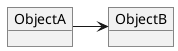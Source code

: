 @startuml diagram_a_0
object ObjectA
object ObjectB
ObjectA -> ObjectB
@enduml

@startuml diagram_a_1
object ObjectC
object ObjectD
ObjectC -> ObjectD
@enduml
